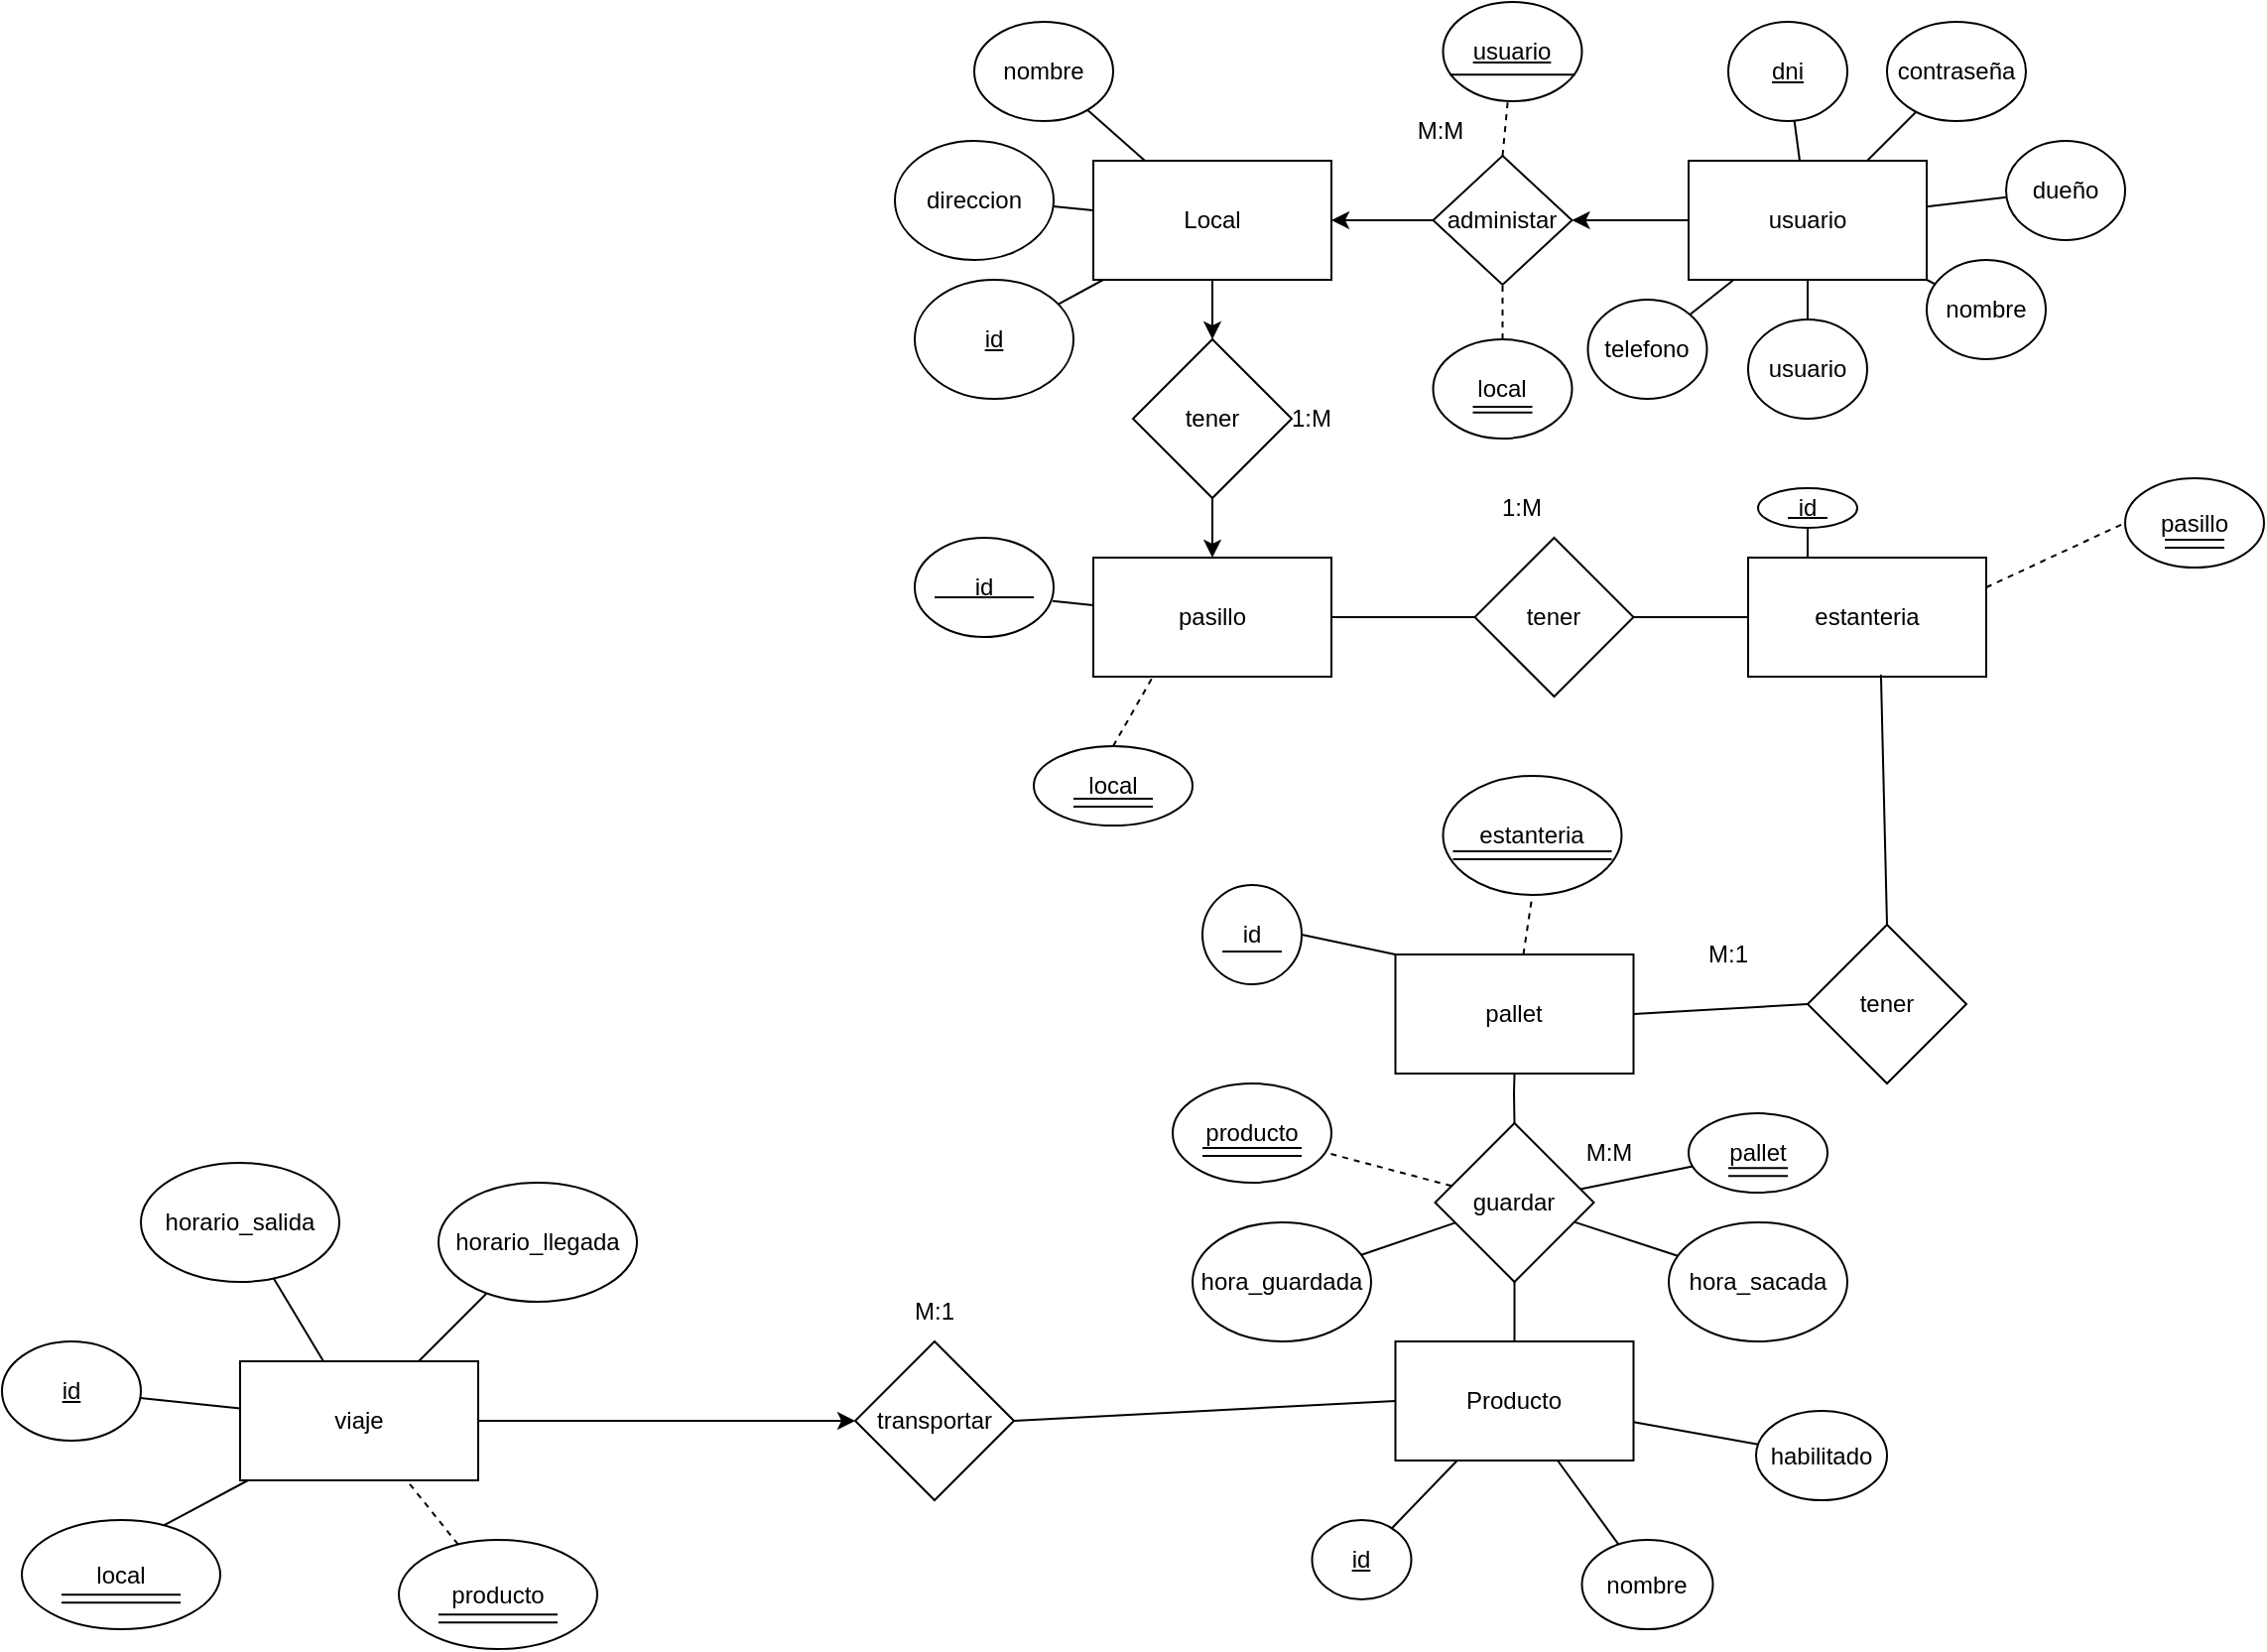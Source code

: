 <mxfile version="21.6.2" type="google">
  <diagram name="Página-1" id="eFFiAwBJjZxKZu2NLSn0">
    <mxGraphModel grid="1" page="1" gridSize="10" guides="1" tooltips="1" connect="1" arrows="1" fold="1" pageScale="1" pageWidth="827" pageHeight="1169" math="0" shadow="0">
      <root>
        <mxCell id="0" />
        <mxCell id="1" parent="0" />
        <mxCell id="Le-OURrqzTy4uC01gEZS-1" value="Producto" style="rounded=0;whiteSpace=wrap;html=1;" vertex="1" parent="1">
          <mxGeometry x="192.25" y="685" width="120" height="60" as="geometry" />
        </mxCell>
        <mxCell id="Le-OURrqzTy4uC01gEZS-65" value="" style="edgeStyle=orthogonalEdgeStyle;rounded=0;orthogonalLoop=1;jettySize=auto;html=1;" edge="1" parent="1" source="Le-OURrqzTy4uC01gEZS-3" target="Le-OURrqzTy4uC01gEZS-58">
          <mxGeometry relative="1" as="geometry" />
        </mxCell>
        <mxCell id="Le-OURrqzTy4uC01gEZS-3" value="viaje" style="rounded=0;whiteSpace=wrap;html=1;" vertex="1" parent="1">
          <mxGeometry x="-390" y="695" width="120" height="60" as="geometry" />
        </mxCell>
        <mxCell id="Le-OURrqzTy4uC01gEZS-42" value="" style="edgeStyle=orthogonalEdgeStyle;rounded=0;orthogonalLoop=1;jettySize=auto;html=1;" edge="1" parent="1" source="Le-OURrqzTy4uC01gEZS-4" target="Le-OURrqzTy4uC01gEZS-27">
          <mxGeometry relative="1" as="geometry" />
        </mxCell>
        <mxCell id="Le-OURrqzTy4uC01gEZS-4" value="usuario" style="rounded=0;whiteSpace=wrap;html=1;" vertex="1" parent="1">
          <mxGeometry x="340" y="90" width="120" height="60" as="geometry" />
        </mxCell>
        <mxCell id="Le-OURrqzTy4uC01gEZS-44" value="" style="edgeStyle=orthogonalEdgeStyle;rounded=0;orthogonalLoop=1;jettySize=auto;html=1;" edge="1" parent="1" source="Le-OURrqzTy4uC01gEZS-5" target="Le-OURrqzTy4uC01gEZS-29">
          <mxGeometry relative="1" as="geometry" />
        </mxCell>
        <mxCell id="Le-OURrqzTy4uC01gEZS-5" value="Local" style="rounded=0;whiteSpace=wrap;html=1;" vertex="1" parent="1">
          <mxGeometry x="40" y="90" width="120" height="60" as="geometry" />
        </mxCell>
        <mxCell id="Le-OURrqzTy4uC01gEZS-6" value="&lt;u&gt;id&lt;/u&gt;" style="ellipse;whiteSpace=wrap;html=1;" vertex="1" parent="1">
          <mxGeometry x="150.25" y="775" width="50" height="40" as="geometry" />
        </mxCell>
        <mxCell id="Le-OURrqzTy4uC01gEZS-7" value="nombre" style="ellipse;whiteSpace=wrap;html=1;" vertex="1" parent="1">
          <mxGeometry x="286.25" y="785" width="66" height="45" as="geometry" />
        </mxCell>
        <mxCell id="Le-OURrqzTy4uC01gEZS-13" value="&lt;u&gt;id&lt;/u&gt;" style="ellipse;whiteSpace=wrap;html=1;" vertex="1" parent="1">
          <mxGeometry x="-510" y="685" width="70" height="50" as="geometry" />
        </mxCell>
        <mxCell id="Le-OURrqzTy4uC01gEZS-14" value="nombre" style="ellipse;whiteSpace=wrap;html=1;" vertex="1" parent="1">
          <mxGeometry x="460" y="140" width="60" height="50" as="geometry" />
        </mxCell>
        <mxCell id="Le-OURrqzTy4uC01gEZS-15" value="&lt;u&gt;dni&lt;/u&gt;" style="ellipse;whiteSpace=wrap;html=1;" vertex="1" parent="1">
          <mxGeometry x="360" y="20" width="60" height="50" as="geometry" />
        </mxCell>
        <mxCell id="Le-OURrqzTy4uC01gEZS-17" value="pasillo" style="rounded=0;whiteSpace=wrap;html=1;" vertex="1" parent="1">
          <mxGeometry x="40" y="290" width="120" height="60" as="geometry" />
        </mxCell>
        <mxCell id="Le-OURrqzTy4uC01gEZS-19" value="horario_salida" style="ellipse;whiteSpace=wrap;html=1;" vertex="1" parent="1">
          <mxGeometry x="-440" y="595" width="100" height="60" as="geometry" />
        </mxCell>
        <mxCell id="Le-OURrqzTy4uC01gEZS-20" value="horario_llegada" style="ellipse;whiteSpace=wrap;html=1;" vertex="1" parent="1">
          <mxGeometry x="-290" y="605" width="100" height="60" as="geometry" />
        </mxCell>
        <mxCell id="Le-OURrqzTy4uC01gEZS-43" value="" style="edgeStyle=orthogonalEdgeStyle;rounded=0;orthogonalLoop=1;jettySize=auto;html=1;" edge="1" parent="1" source="Le-OURrqzTy4uC01gEZS-27" target="Le-OURrqzTy4uC01gEZS-5">
          <mxGeometry relative="1" as="geometry" />
        </mxCell>
        <mxCell id="Le-OURrqzTy4uC01gEZS-27" value="administar" style="rhombus;whiteSpace=wrap;html=1;" vertex="1" parent="1">
          <mxGeometry x="211.25" y="87.5" width="70" height="65" as="geometry" />
        </mxCell>
        <mxCell id="Le-OURrqzTy4uC01gEZS-45" value="" style="edgeStyle=orthogonalEdgeStyle;rounded=0;orthogonalLoop=1;jettySize=auto;html=1;" edge="1" parent="1" source="Le-OURrqzTy4uC01gEZS-29" target="Le-OURrqzTy4uC01gEZS-17">
          <mxGeometry relative="1" as="geometry" />
        </mxCell>
        <mxCell id="Le-OURrqzTy4uC01gEZS-29" value="tener" style="rhombus;whiteSpace=wrap;html=1;" vertex="1" parent="1">
          <mxGeometry x="60" y="180" width="80" height="80" as="geometry" />
        </mxCell>
        <mxCell id="Le-OURrqzTy4uC01gEZS-33" value="nombre" style="ellipse;whiteSpace=wrap;html=1;" vertex="1" parent="1">
          <mxGeometry x="-20" y="20" width="70" height="50" as="geometry" />
        </mxCell>
        <mxCell id="Le-OURrqzTy4uC01gEZS-34" value="direccion" style="ellipse;whiteSpace=wrap;html=1;" vertex="1" parent="1">
          <mxGeometry x="-60" y="80" width="80" height="60" as="geometry" />
        </mxCell>
        <mxCell id="Le-OURrqzTy4uC01gEZS-58" value="transportar" style="rhombus;whiteSpace=wrap;html=1;" vertex="1" parent="1">
          <mxGeometry x="-80" y="685" width="80" height="80" as="geometry" />
        </mxCell>
        <mxCell id="qge4hw3Q0MVLx_TPVn1O-2" value="contraseña" style="ellipse;whiteSpace=wrap;html=1;" vertex="1" parent="1">
          <mxGeometry x="440" y="20" width="70" height="50" as="geometry" />
        </mxCell>
        <mxCell id="qge4hw3Q0MVLx_TPVn1O-3" value="usuario" style="ellipse;whiteSpace=wrap;html=1;" vertex="1" parent="1">
          <mxGeometry x="370" y="170" width="60" height="50" as="geometry" />
        </mxCell>
        <mxCell id="qge4hw3Q0MVLx_TPVn1O-5" value="M:1" style="text;html=1;strokeColor=none;fillColor=none;align=center;verticalAlign=middle;whiteSpace=wrap;rounded=0;" vertex="1" parent="1">
          <mxGeometry x="-70" y="655" width="60" height="30" as="geometry" />
        </mxCell>
        <mxCell id="qge4hw3Q0MVLx_TPVn1O-7" value="M:M" style="text;html=1;strokeColor=none;fillColor=none;align=center;verticalAlign=middle;whiteSpace=wrap;rounded=0;" vertex="1" parent="1">
          <mxGeometry x="185" y="60" width="60" height="30" as="geometry" />
        </mxCell>
        <mxCell id="qge4hw3Q0MVLx_TPVn1O-9" value="1:M" style="text;html=1;strokeColor=none;fillColor=none;align=center;verticalAlign=middle;whiteSpace=wrap;rounded=0;" vertex="1" parent="1">
          <mxGeometry x="120" y="205" width="60" height="30" as="geometry" />
        </mxCell>
        <mxCell id="UISdqKnlNfGw8wFwPMfV-3" value="&lt;u&gt;usuario&lt;/u&gt;" style="ellipse;whiteSpace=wrap;html=1;" vertex="1" parent="1">
          <mxGeometry x="216.25" y="10" width="70" height="50" as="geometry" />
        </mxCell>
        <mxCell id="UISdqKnlNfGw8wFwPMfV-5" value="" style="endArrow=none;html=1;rounded=0;exitX=0.949;exitY=0.732;exitDx=0;exitDy=0;exitPerimeter=0;entryX=0.046;entryY=0.732;entryDx=0;entryDy=0;entryPerimeter=0;" edge="1" parent="1" source="UISdqKnlNfGw8wFwPMfV-3" target="UISdqKnlNfGw8wFwPMfV-3">
          <mxGeometry width="50" height="50" relative="1" as="geometry">
            <mxPoint x="230" y="230" as="sourcePoint" />
            <mxPoint x="280" y="180" as="targetPoint" />
          </mxGeometry>
        </mxCell>
        <mxCell id="UISdqKnlNfGw8wFwPMfV-29" value="" style="endArrow=none;html=1;rounded=0;" edge="1" parent="1" source="Le-OURrqzTy4uC01gEZS-15" target="Le-OURrqzTy4uC01gEZS-4">
          <mxGeometry width="50" height="50" relative="1" as="geometry">
            <mxPoint x="340" y="120" as="sourcePoint" />
            <mxPoint x="390" y="70" as="targetPoint" />
          </mxGeometry>
        </mxCell>
        <mxCell id="UISdqKnlNfGw8wFwPMfV-30" value="" style="endArrow=none;html=1;rounded=0;" edge="1" parent="1" source="qge4hw3Q0MVLx_TPVn1O-2" target="Le-OURrqzTy4uC01gEZS-4">
          <mxGeometry width="50" height="50" relative="1" as="geometry">
            <mxPoint x="340" y="120" as="sourcePoint" />
            <mxPoint x="390" y="70" as="targetPoint" />
          </mxGeometry>
        </mxCell>
        <mxCell id="UISdqKnlNfGw8wFwPMfV-31" value="" style="endArrow=none;html=1;rounded=0;" edge="1" parent="1" source="Le-OURrqzTy4uC01gEZS-4" target="qge4hw3Q0MVLx_TPVn1O-3">
          <mxGeometry width="50" height="50" relative="1" as="geometry">
            <mxPoint x="340" y="120" as="sourcePoint" />
            <mxPoint x="390" y="70" as="targetPoint" />
          </mxGeometry>
        </mxCell>
        <mxCell id="UISdqKnlNfGw8wFwPMfV-32" value="" style="endArrow=none;html=1;rounded=0;" edge="1" parent="1" source="Le-OURrqzTy4uC01gEZS-4" target="Le-OURrqzTy4uC01gEZS-14">
          <mxGeometry width="50" height="50" relative="1" as="geometry">
            <mxPoint x="340" y="120" as="sourcePoint" />
            <mxPoint x="390" y="70" as="targetPoint" />
          </mxGeometry>
        </mxCell>
        <mxCell id="UISdqKnlNfGw8wFwPMfV-33" value="" style="endArrow=none;html=1;rounded=0;exitX=0.5;exitY=0;exitDx=0;exitDy=0;dashed=1;" edge="1" parent="1" source="Le-OURrqzTy4uC01gEZS-27" target="UISdqKnlNfGw8wFwPMfV-3">
          <mxGeometry width="50" height="50" relative="1" as="geometry">
            <mxPoint x="80" y="120" as="sourcePoint" />
            <mxPoint x="130" y="70" as="targetPoint" />
          </mxGeometry>
        </mxCell>
        <mxCell id="UISdqKnlNfGw8wFwPMfV-34" value="" style="endArrow=none;html=1;rounded=0;" edge="1" parent="1" source="Le-OURrqzTy4uC01gEZS-5" target="Le-OURrqzTy4uC01gEZS-33">
          <mxGeometry width="50" height="50" relative="1" as="geometry">
            <mxPoint x="-110" y="87.5" as="sourcePoint" />
            <mxPoint x="-60" y="37.5" as="targetPoint" />
          </mxGeometry>
        </mxCell>
        <mxCell id="UISdqKnlNfGw8wFwPMfV-35" value="" style="endArrow=none;html=1;rounded=0;" edge="1" parent="1" source="Le-OURrqzTy4uC01gEZS-34" target="Le-OURrqzTy4uC01gEZS-5">
          <mxGeometry width="50" height="50" relative="1" as="geometry">
            <mxPoint x="80" y="120" as="sourcePoint" />
            <mxPoint x="130" y="70" as="targetPoint" />
          </mxGeometry>
        </mxCell>
        <mxCell id="UISdqKnlNfGw8wFwPMfV-37" value="" style="endArrow=none;html=1;rounded=0;exitX=0.993;exitY=0.638;exitDx=0;exitDy=0;exitPerimeter=0;" edge="1" parent="1" source="0KJDS4An2jL5Hn5x0-sx-4" target="Le-OURrqzTy4uC01gEZS-17">
          <mxGeometry width="50" height="50" relative="1" as="geometry">
            <mxPoint x="29.791" y="312.729" as="sourcePoint" />
            <mxPoint x="130" y="310" as="targetPoint" />
          </mxGeometry>
        </mxCell>
        <mxCell id="UISdqKnlNfGw8wFwPMfV-48" value="" style="endArrow=none;html=1;rounded=0;" edge="1" parent="1" source="Le-OURrqzTy4uC01gEZS-6" target="Le-OURrqzTy4uC01gEZS-1">
          <mxGeometry width="50" height="50" relative="1" as="geometry">
            <mxPoint x="285" y="905" as="sourcePoint" />
            <mxPoint x="335" y="855" as="targetPoint" />
          </mxGeometry>
        </mxCell>
        <mxCell id="UISdqKnlNfGw8wFwPMfV-49" value="" style="endArrow=none;html=1;rounded=0;" edge="1" parent="1" source="Le-OURrqzTy4uC01gEZS-7" target="Le-OURrqzTy4uC01gEZS-1">
          <mxGeometry width="50" height="50" relative="1" as="geometry">
            <mxPoint x="285" y="905" as="sourcePoint" />
            <mxPoint x="335" y="855" as="targetPoint" />
          </mxGeometry>
        </mxCell>
        <mxCell id="UISdqKnlNfGw8wFwPMfV-52" value="" style="endArrow=none;html=1;rounded=0;" edge="1" parent="1" source="Le-OURrqzTy4uC01gEZS-20" target="Le-OURrqzTy4uC01gEZS-3">
          <mxGeometry width="50" height="50" relative="1" as="geometry">
            <mxPoint x="-510" y="695" as="sourcePoint" />
            <mxPoint x="-460" y="645" as="targetPoint" />
          </mxGeometry>
        </mxCell>
        <mxCell id="UISdqKnlNfGw8wFwPMfV-53" value="" style="endArrow=none;html=1;rounded=0;" edge="1" parent="1" source="Le-OURrqzTy4uC01gEZS-19" target="Le-OURrqzTy4uC01gEZS-3">
          <mxGeometry width="50" height="50" relative="1" as="geometry">
            <mxPoint x="-530" y="675" as="sourcePoint" />
            <mxPoint x="-480" y="625" as="targetPoint" />
          </mxGeometry>
        </mxCell>
        <mxCell id="UISdqKnlNfGw8wFwPMfV-54" value="" style="endArrow=none;html=1;rounded=0;" edge="1" parent="1" source="Le-OURrqzTy4uC01gEZS-13" target="Le-OURrqzTy4uC01gEZS-3">
          <mxGeometry width="50" height="50" relative="1" as="geometry">
            <mxPoint x="-400" y="655" as="sourcePoint" />
            <mxPoint x="-350" y="605" as="targetPoint" />
          </mxGeometry>
        </mxCell>
        <mxCell id="UISdqKnlNfGw8wFwPMfV-55" value="" style="endArrow=none;html=1;rounded=0;exitX=0.713;exitY=0.052;exitDx=0;exitDy=0;exitPerimeter=0;" edge="1" parent="1" source="zX6Qd34tLi_dX1SGkudd-7" target="Le-OURrqzTy4uC01gEZS-3">
          <mxGeometry width="50" height="50" relative="1" as="geometry">
            <mxPoint x="-383.992" y="788.471" as="sourcePoint" />
            <mxPoint x="-310" y="615" as="targetPoint" />
          </mxGeometry>
        </mxCell>
        <mxCell id="G73933fEbg7L5soyLaeW-4" value="pallet" style="ellipse;whiteSpace=wrap;html=1;" vertex="1" parent="1">
          <mxGeometry x="340" y="570" width="70" height="40" as="geometry" />
        </mxCell>
        <mxCell id="G73933fEbg7L5soyLaeW-6" value="" style="endArrow=none;html=1;rounded=0;" edge="1" parent="1" source="G73933fEbg7L5soyLaeW-9" target="G73933fEbg7L5soyLaeW-4">
          <mxGeometry width="50" height="50" relative="1" as="geometry">
            <mxPoint x="300" y="615" as="sourcePoint" />
            <mxPoint x="770" y="595" as="targetPoint" />
          </mxGeometry>
        </mxCell>
        <mxCell id="G73933fEbg7L5soyLaeW-8" value="" style="endArrow=none;html=1;rounded=0;exitX=1;exitY=0.5;exitDx=0;exitDy=0;entryX=0;entryY=0.5;entryDx=0;entryDy=0;" edge="1" parent="1" source="Le-OURrqzTy4uC01gEZS-58" target="Le-OURrqzTy4uC01gEZS-1">
          <mxGeometry width="50" height="50" relative="1" as="geometry">
            <mxPoint x="-10" y="730" as="sourcePoint" />
            <mxPoint x="40" y="680" as="targetPoint" />
          </mxGeometry>
        </mxCell>
        <mxCell id="G73933fEbg7L5soyLaeW-9" value="guardar" style="rhombus;whiteSpace=wrap;html=1;" vertex="1" parent="1">
          <mxGeometry x="212.25" y="575" width="80" height="80" as="geometry" />
        </mxCell>
        <mxCell id="G73933fEbg7L5soyLaeW-10" value="" style="endArrow=none;html=1;rounded=0;exitX=0.5;exitY=1;exitDx=0;exitDy=0;entryX=0.5;entryY=0;entryDx=0;entryDy=0;" edge="1" parent="1" source="0KJDS4An2jL5Hn5x0-sx-2" target="G73933fEbg7L5soyLaeW-9">
          <mxGeometry width="50" height="50" relative="1" as="geometry">
            <mxPoint x="200" y="320" as="sourcePoint" />
            <mxPoint x="250" y="270" as="targetPoint" />
            <Array as="points">
              <mxPoint x="252" y="560" />
            </Array>
          </mxGeometry>
        </mxCell>
        <mxCell id="G73933fEbg7L5soyLaeW-11" value="" style="endArrow=none;html=1;rounded=0;entryX=0.5;entryY=1;entryDx=0;entryDy=0;exitX=0.5;exitY=0;exitDx=0;exitDy=0;" edge="1" parent="1" source="Le-OURrqzTy4uC01gEZS-1" target="G73933fEbg7L5soyLaeW-9">
          <mxGeometry width="50" height="50" relative="1" as="geometry">
            <mxPoint x="260" y="640" as="sourcePoint" />
            <mxPoint x="310" y="590" as="targetPoint" />
          </mxGeometry>
        </mxCell>
        <mxCell id="G73933fEbg7L5soyLaeW-12" value="M:M" style="text;html=1;strokeColor=none;fillColor=none;align=center;verticalAlign=middle;whiteSpace=wrap;rounded=0;dashed=1;" vertex="1" parent="1">
          <mxGeometry x="270" y="575" width="60" height="30" as="geometry" />
        </mxCell>
        <mxCell id="G73933fEbg7L5soyLaeW-13" value="producto" style="ellipse;whiteSpace=wrap;html=1;" vertex="1" parent="1">
          <mxGeometry x="80" y="555" width="80" height="50" as="geometry" />
        </mxCell>
        <mxCell id="G73933fEbg7L5soyLaeW-14" value="local" style="ellipse;whiteSpace=wrap;html=1;" vertex="1" parent="1">
          <mxGeometry x="10" y="385" width="80" height="40" as="geometry" />
        </mxCell>
        <mxCell id="G73933fEbg7L5soyLaeW-17" value="" style="endArrow=none;html=1;rounded=0;shape=link;" edge="1" parent="1">
          <mxGeometry width="50" height="50" relative="1" as="geometry">
            <mxPoint x="360" y="599.66" as="sourcePoint" />
            <mxPoint x="390" y="599.66" as="targetPoint" />
          </mxGeometry>
        </mxCell>
        <mxCell id="G73933fEbg7L5soyLaeW-19" value="" style="endArrow=none;html=1;rounded=0;shape=link;" edge="1" parent="1">
          <mxGeometry width="50" height="50" relative="1" as="geometry">
            <mxPoint x="95" y="589.5" as="sourcePoint" />
            <mxPoint x="145" y="589.5" as="targetPoint" />
          </mxGeometry>
        </mxCell>
        <mxCell id="G73933fEbg7L5soyLaeW-20" value="" style="endArrow=none;html=1;rounded=0;dashed=1;" edge="1" parent="1" source="G73933fEbg7L5soyLaeW-9" target="G73933fEbg7L5soyLaeW-13">
          <mxGeometry width="50" height="50" relative="1" as="geometry">
            <mxPoint x="500" y="450" as="sourcePoint" />
            <mxPoint x="550" y="400" as="targetPoint" />
          </mxGeometry>
        </mxCell>
        <mxCell id="zX6Qd34tLi_dX1SGkudd-6" style="edgeStyle=none;rounded=0;orthogonalLoop=1;jettySize=auto;html=1;endArrow=none;endFill=0;dashed=1;" edge="1" parent="1" source="G73933fEbg7L5soyLaeW-21" target="Le-OURrqzTy4uC01gEZS-3">
          <mxGeometry relative="1" as="geometry" />
        </mxCell>
        <mxCell id="G73933fEbg7L5soyLaeW-21" value="producto" style="ellipse;whiteSpace=wrap;html=1;" vertex="1" parent="1">
          <mxGeometry x="-310" y="785" width="100" height="55" as="geometry" />
        </mxCell>
        <mxCell id="G73933fEbg7L5soyLaeW-22" value="" style="endArrow=none;html=1;rounded=0;shape=link;" edge="1" parent="1">
          <mxGeometry width="50" height="50" relative="1" as="geometry">
            <mxPoint x="-290" y="824.58" as="sourcePoint" />
            <mxPoint x="-230" y="824.58" as="targetPoint" />
          </mxGeometry>
        </mxCell>
        <mxCell id="G73933fEbg7L5soyLaeW-24" value="local" style="ellipse;whiteSpace=wrap;html=1;" vertex="1" parent="1">
          <mxGeometry x="211.25" y="180" width="70" height="50" as="geometry" />
        </mxCell>
        <mxCell id="G73933fEbg7L5soyLaeW-25" value="" style="endArrow=none;html=1;rounded=0;shape=link;width=-2.941;" edge="1" parent="1">
          <mxGeometry width="50" height="50" relative="1" as="geometry">
            <mxPoint x="231.25" y="215.41" as="sourcePoint" />
            <mxPoint x="261.25" y="215.41" as="targetPoint" />
          </mxGeometry>
        </mxCell>
        <mxCell id="G73933fEbg7L5soyLaeW-26" value="" style="endArrow=none;html=1;rounded=0;entryX=0.5;entryY=1;entryDx=0;entryDy=0;exitX=0.5;exitY=0;exitDx=0;exitDy=0;dashed=1;" edge="1" parent="1" source="G73933fEbg7L5soyLaeW-24" target="Le-OURrqzTy4uC01gEZS-27">
          <mxGeometry width="50" height="50" relative="1" as="geometry">
            <mxPoint x="360" y="380" as="sourcePoint" />
            <mxPoint x="280" y="160" as="targetPoint" />
          </mxGeometry>
        </mxCell>
        <mxCell id="0KJDS4An2jL5Hn5x0-sx-2" value="pallet" style="rounded=0;whiteSpace=wrap;html=1;" vertex="1" parent="1">
          <mxGeometry x="192.25" y="490" width="120" height="60" as="geometry" />
        </mxCell>
        <mxCell id="0KJDS4An2jL5Hn5x0-sx-3" value="estanteria" style="rounded=0;whiteSpace=wrap;html=1;" vertex="1" parent="1">
          <mxGeometry x="370" y="290" width="120" height="60" as="geometry" />
        </mxCell>
        <mxCell id="0KJDS4An2jL5Hn5x0-sx-5" value="" style="endArrow=none;html=1;rounded=0;exitX=0.054;exitY=0.69;exitDx=0;exitDy=0;exitPerimeter=0;entryX=1;entryY=1;entryDx=0;entryDy=0;" edge="1" parent="1" source="0KJDS4An2jL5Hn5x0-sx-4" target="0KJDS4An2jL5Hn5x0-sx-4">
          <mxGeometry width="50" height="50" relative="1" as="geometry">
            <mxPoint x="-70.06" y="299.43" as="sourcePoint" />
            <mxPoint y="299.37" as="targetPoint" />
            <Array as="points" />
          </mxGeometry>
        </mxCell>
        <mxCell id="0KJDS4An2jL5Hn5x0-sx-4" value="id" style="ellipse;whiteSpace=wrap;html=1;" vertex="1" parent="1">
          <mxGeometry x="-50" y="280" width="70" height="50" as="geometry" />
        </mxCell>
        <mxCell id="0KJDS4An2jL5Hn5x0-sx-7" value="" style="endArrow=none;html=1;rounded=0;" edge="1" parent="1">
          <mxGeometry width="50" height="50" relative="1" as="geometry">
            <mxPoint x="-40" y="310" as="sourcePoint" />
            <mxPoint x="10" y="310" as="targetPoint" />
          </mxGeometry>
        </mxCell>
        <mxCell id="0KJDS4An2jL5Hn5x0-sx-8" value="tener" style="rhombus;whiteSpace=wrap;html=1;" vertex="1" parent="1">
          <mxGeometry x="232.25" y="280" width="80" height="80" as="geometry" />
        </mxCell>
        <mxCell id="0KJDS4An2jL5Hn5x0-sx-9" value="tener" style="rhombus;whiteSpace=wrap;html=1;" vertex="1" parent="1">
          <mxGeometry x="400" y="475" width="80" height="80" as="geometry" />
        </mxCell>
        <mxCell id="0KJDS4An2jL5Hn5x0-sx-10" value="" style="endArrow=none;html=1;rounded=0;entryX=0;entryY=0.5;entryDx=0;entryDy=0;exitX=1;exitY=0.5;exitDx=0;exitDy=0;" edge="1" parent="1" source="0KJDS4An2jL5Hn5x0-sx-2" target="0KJDS4An2jL5Hn5x0-sx-9">
          <mxGeometry width="50" height="50" relative="1" as="geometry">
            <mxPoint x="330" y="510" as="sourcePoint" />
            <mxPoint x="380" y="460" as="targetPoint" />
          </mxGeometry>
        </mxCell>
        <mxCell id="0KJDS4An2jL5Hn5x0-sx-11" value="" style="endArrow=none;html=1;rounded=0;exitX=0.5;exitY=0;exitDx=0;exitDy=0;entryX=0.558;entryY=0.983;entryDx=0;entryDy=0;entryPerimeter=0;" edge="1" parent="1" source="0KJDS4An2jL5Hn5x0-sx-9" target="0KJDS4An2jL5Hn5x0-sx-3">
          <mxGeometry width="50" height="50" relative="1" as="geometry">
            <mxPoint x="420" y="470" as="sourcePoint" />
            <mxPoint x="470" y="380" as="targetPoint" />
          </mxGeometry>
        </mxCell>
        <mxCell id="0KJDS4An2jL5Hn5x0-sx-12" value="" style="endArrow=none;html=1;rounded=0;exitX=1;exitY=0.5;exitDx=0;exitDy=0;entryX=0;entryY=0.5;entryDx=0;entryDy=0;" edge="1" parent="1" source="Le-OURrqzTy4uC01gEZS-17" target="0KJDS4An2jL5Hn5x0-sx-8">
          <mxGeometry width="50" height="50" relative="1" as="geometry">
            <mxPoint x="180" y="290" as="sourcePoint" />
            <mxPoint x="230" y="240" as="targetPoint" />
          </mxGeometry>
        </mxCell>
        <mxCell id="0KJDS4An2jL5Hn5x0-sx-13" value="" style="endArrow=none;html=1;rounded=0;exitX=1;exitY=0.5;exitDx=0;exitDy=0;entryX=0;entryY=0.5;entryDx=0;entryDy=0;" edge="1" parent="1" source="0KJDS4An2jL5Hn5x0-sx-8" target="0KJDS4An2jL5Hn5x0-sx-3">
          <mxGeometry width="50" height="50" relative="1" as="geometry">
            <mxPoint x="300" y="320" as="sourcePoint" />
            <mxPoint x="350" y="270" as="targetPoint" />
          </mxGeometry>
        </mxCell>
        <mxCell id="0KJDS4An2jL5Hn5x0-sx-14" value="M:1" style="text;html=1;strokeColor=none;fillColor=none;align=center;verticalAlign=middle;whiteSpace=wrap;rounded=0;" vertex="1" parent="1">
          <mxGeometry x="330" y="475" width="60" height="30" as="geometry" />
        </mxCell>
        <mxCell id="0KJDS4An2jL5Hn5x0-sx-15" value="1:M" style="text;html=1;strokeColor=none;fillColor=none;align=center;verticalAlign=middle;whiteSpace=wrap;rounded=0;" vertex="1" parent="1">
          <mxGeometry x="226" y="250" width="60" height="30" as="geometry" />
        </mxCell>
        <mxCell id="0KJDS4An2jL5Hn5x0-sx-18" value="" style="endArrow=none;html=1;rounded=0;shape=link;" edge="1" parent="1">
          <mxGeometry width="50" height="50" relative="1" as="geometry">
            <mxPoint x="30" y="413.5" as="sourcePoint" />
            <mxPoint x="70" y="413.5" as="targetPoint" />
          </mxGeometry>
        </mxCell>
        <mxCell id="0KJDS4An2jL5Hn5x0-sx-19" value="pasillo" style="ellipse;whiteSpace=wrap;html=1;" vertex="1" parent="1">
          <mxGeometry x="560" y="250" width="70" height="45" as="geometry" />
        </mxCell>
        <mxCell id="0KJDS4An2jL5Hn5x0-sx-20" value="" style="endArrow=none;html=1;rounded=0;shape=link;" edge="1" parent="1">
          <mxGeometry width="50" height="50" relative="1" as="geometry">
            <mxPoint x="580" y="283" as="sourcePoint" />
            <mxPoint x="610" y="283" as="targetPoint" />
          </mxGeometry>
        </mxCell>
        <mxCell id="0KJDS4An2jL5Hn5x0-sx-21" value="" style="endArrow=none;html=1;rounded=0;exitX=1;exitY=0.25;exitDx=0;exitDy=0;entryX=0;entryY=0.5;entryDx=0;entryDy=0;dashed=1;" edge="1" parent="1" source="0KJDS4An2jL5Hn5x0-sx-3" target="0KJDS4An2jL5Hn5x0-sx-19">
          <mxGeometry width="50" height="50" relative="1" as="geometry">
            <mxPoint x="490" y="280" as="sourcePoint" />
            <mxPoint x="540" y="230" as="targetPoint" />
          </mxGeometry>
        </mxCell>
        <mxCell id="0KJDS4An2jL5Hn5x0-sx-26" value="id" style="ellipse;whiteSpace=wrap;html=1;" vertex="1" parent="1">
          <mxGeometry x="375" y="255" width="50" height="20" as="geometry" />
        </mxCell>
        <mxCell id="0KJDS4An2jL5Hn5x0-sx-27" value="" style="endArrow=none;html=1;rounded=0;entryX=0.5;entryY=1;entryDx=0;entryDy=0;exitX=0.25;exitY=0;exitDx=0;exitDy=0;" edge="1" parent="1" source="0KJDS4An2jL5Hn5x0-sx-3" target="0KJDS4An2jL5Hn5x0-sx-26">
          <mxGeometry width="50" height="50" relative="1" as="geometry">
            <mxPoint x="270" y="460" as="sourcePoint" />
            <mxPoint x="320" y="410" as="targetPoint" />
          </mxGeometry>
        </mxCell>
        <mxCell id="0KJDS4An2jL5Hn5x0-sx-28" value="id" style="ellipse;whiteSpace=wrap;html=1;" vertex="1" parent="1">
          <mxGeometry x="95" y="455" width="50" height="50" as="geometry" />
        </mxCell>
        <mxCell id="0KJDS4An2jL5Hn5x0-sx-29" value="" style="endArrow=none;html=1;rounded=0;exitX=1;exitY=0.5;exitDx=0;exitDy=0;entryX=0;entryY=0;entryDx=0;entryDy=0;" edge="1" parent="1" source="0KJDS4An2jL5Hn5x0-sx-28" target="0KJDS4An2jL5Hn5x0-sx-2">
          <mxGeometry width="50" height="50" relative="1" as="geometry">
            <mxPoint x="660" y="620" as="sourcePoint" />
            <mxPoint x="710" y="570" as="targetPoint" />
          </mxGeometry>
        </mxCell>
        <mxCell id="0KJDS4An2jL5Hn5x0-sx-30" value="estanteria" style="ellipse;whiteSpace=wrap;html=1;" vertex="1" parent="1">
          <mxGeometry x="216.25" y="400" width="90" height="60" as="geometry" />
        </mxCell>
        <mxCell id="0KJDS4An2jL5Hn5x0-sx-34" value="" style="endArrow=none;html=1;rounded=0;shape=link;" edge="1" parent="1">
          <mxGeometry width="50" height="50" relative="1" as="geometry">
            <mxPoint x="221.25" y="440" as="sourcePoint" />
            <mxPoint x="301.25" y="440" as="targetPoint" />
          </mxGeometry>
        </mxCell>
        <mxCell id="0KJDS4An2jL5Hn5x0-sx-35" value="" style="endArrow=none;html=1;rounded=0;entryX=0.5;entryY=1;entryDx=0;entryDy=0;dashed=1;" edge="1" parent="1" source="0KJDS4An2jL5Hn5x0-sx-2" target="0KJDS4An2jL5Hn5x0-sx-30">
          <mxGeometry width="50" height="50" relative="1" as="geometry">
            <mxPoint x="570" y="620" as="sourcePoint" />
            <mxPoint x="620" y="570" as="targetPoint" />
          </mxGeometry>
        </mxCell>
        <mxCell id="0KJDS4An2jL5Hn5x0-sx-36" value="" style="endArrow=none;html=1;rounded=0;" edge="1" parent="1">
          <mxGeometry width="50" height="50" relative="1" as="geometry">
            <mxPoint x="105" y="488.5" as="sourcePoint" />
            <mxPoint x="135" y="488.5" as="targetPoint" />
          </mxGeometry>
        </mxCell>
        <mxCell id="0KJDS4An2jL5Hn5x0-sx-37" value="" style="endArrow=none;html=1;rounded=0;" edge="1" parent="1">
          <mxGeometry width="50" height="50" relative="1" as="geometry">
            <mxPoint x="390" y="270" as="sourcePoint" />
            <mxPoint x="410" y="270" as="targetPoint" />
          </mxGeometry>
        </mxCell>
        <mxCell id="0KJDS4An2jL5Hn5x0-sx-38" value="" style="endArrow=none;html=1;rounded=0;entryX=0.25;entryY=1;entryDx=0;entryDy=0;exitX=0.5;exitY=0;exitDx=0;exitDy=0;dashed=1;" edge="1" parent="1" source="G73933fEbg7L5soyLaeW-14" target="Le-OURrqzTy4uC01gEZS-17">
          <mxGeometry width="50" height="50" relative="1" as="geometry">
            <mxPoint x="-80" y="420" as="sourcePoint" />
            <mxPoint x="-30" y="370" as="targetPoint" />
          </mxGeometry>
        </mxCell>
        <mxCell id="zX6Qd34tLi_dX1SGkudd-7" value="local" style="ellipse;whiteSpace=wrap;html=1;" vertex="1" parent="1">
          <mxGeometry x="-500" y="775" width="100" height="55" as="geometry" />
        </mxCell>
        <mxCell id="zX6Qd34tLi_dX1SGkudd-8" value="" style="endArrow=none;html=1;rounded=0;shape=link;" edge="1" parent="1">
          <mxGeometry width="50" height="50" relative="1" as="geometry">
            <mxPoint x="-480" y="814.58" as="sourcePoint" />
            <mxPoint x="-420" y="814.58" as="targetPoint" />
          </mxGeometry>
        </mxCell>
        <mxCell id="zX6Qd34tLi_dX1SGkudd-13" style="edgeStyle=none;rounded=0;orthogonalLoop=1;jettySize=auto;html=1;endArrow=none;endFill=0;" edge="1" parent="1" source="zX6Qd34tLi_dX1SGkudd-12" target="Le-OURrqzTy4uC01gEZS-4">
          <mxGeometry relative="1" as="geometry" />
        </mxCell>
        <mxCell id="zX6Qd34tLi_dX1SGkudd-12" value="dueño" style="ellipse;whiteSpace=wrap;html=1;" vertex="1" parent="1">
          <mxGeometry x="500" y="80" width="60" height="50" as="geometry" />
        </mxCell>
        <mxCell id="zX6Qd34tLi_dX1SGkudd-15" style="edgeStyle=none;rounded=0;orthogonalLoop=1;jettySize=auto;html=1;endArrow=none;endFill=0;" edge="1" parent="1" source="zX6Qd34tLi_dX1SGkudd-14" target="Le-OURrqzTy4uC01gEZS-5">
          <mxGeometry relative="1" as="geometry" />
        </mxCell>
        <mxCell id="zX6Qd34tLi_dX1SGkudd-14" value="&lt;u&gt;id&lt;/u&gt;" style="ellipse;whiteSpace=wrap;html=1;" vertex="1" parent="1">
          <mxGeometry x="-50" y="150" width="80" height="60" as="geometry" />
        </mxCell>
        <mxCell id="zX6Qd34tLi_dX1SGkudd-17" style="edgeStyle=none;rounded=0;orthogonalLoop=1;jettySize=auto;html=1;endArrow=none;endFill=0;" edge="1" parent="1" source="zX6Qd34tLi_dX1SGkudd-16" target="Le-OURrqzTy4uC01gEZS-4">
          <mxGeometry relative="1" as="geometry" />
        </mxCell>
        <mxCell id="zX6Qd34tLi_dX1SGkudd-16" value="telefono" style="ellipse;whiteSpace=wrap;html=1;" vertex="1" parent="1">
          <mxGeometry x="289.25" y="160" width="60" height="50" as="geometry" />
        </mxCell>
        <mxCell id="BYSAAPFF3Bm_An1haLsJ-3" style="edgeStyle=none;rounded=0;orthogonalLoop=1;jettySize=auto;html=1;endArrow=none;endFill=0;" edge="1" parent="1" source="BYSAAPFF3Bm_An1haLsJ-1" target="G73933fEbg7L5soyLaeW-9">
          <mxGeometry relative="1" as="geometry" />
        </mxCell>
        <mxCell id="BYSAAPFF3Bm_An1haLsJ-1" value="hora_guardada" style="ellipse;whiteSpace=wrap;html=1;" vertex="1" parent="1">
          <mxGeometry x="90" y="625" width="90" height="60" as="geometry" />
        </mxCell>
        <mxCell id="BYSAAPFF3Bm_An1haLsJ-5" style="edgeStyle=none;rounded=0;orthogonalLoop=1;jettySize=auto;html=1;endArrow=none;endFill=0;" edge="1" parent="1" source="BYSAAPFF3Bm_An1haLsJ-4" target="G73933fEbg7L5soyLaeW-9">
          <mxGeometry relative="1" as="geometry">
            <mxPoint x="320" y="640" as="sourcePoint" />
          </mxGeometry>
        </mxCell>
        <mxCell id="BYSAAPFF3Bm_An1haLsJ-4" value="hora_sacada" style="ellipse;whiteSpace=wrap;html=1;" vertex="1" parent="1">
          <mxGeometry x="330" y="625" width="90" height="60" as="geometry" />
        </mxCell>
        <mxCell id="BYSAAPFF3Bm_An1haLsJ-7" style="edgeStyle=none;rounded=0;orthogonalLoop=1;jettySize=auto;html=1;endArrow=none;endFill=0;" edge="1" parent="1" source="BYSAAPFF3Bm_An1haLsJ-6" target="Le-OURrqzTy4uC01gEZS-1">
          <mxGeometry relative="1" as="geometry" />
        </mxCell>
        <mxCell id="BYSAAPFF3Bm_An1haLsJ-6" value="habilitado" style="ellipse;whiteSpace=wrap;html=1;" vertex="1" parent="1">
          <mxGeometry x="374" y="720" width="66" height="45" as="geometry" />
        </mxCell>
      </root>
    </mxGraphModel>
  </diagram>
</mxfile>
